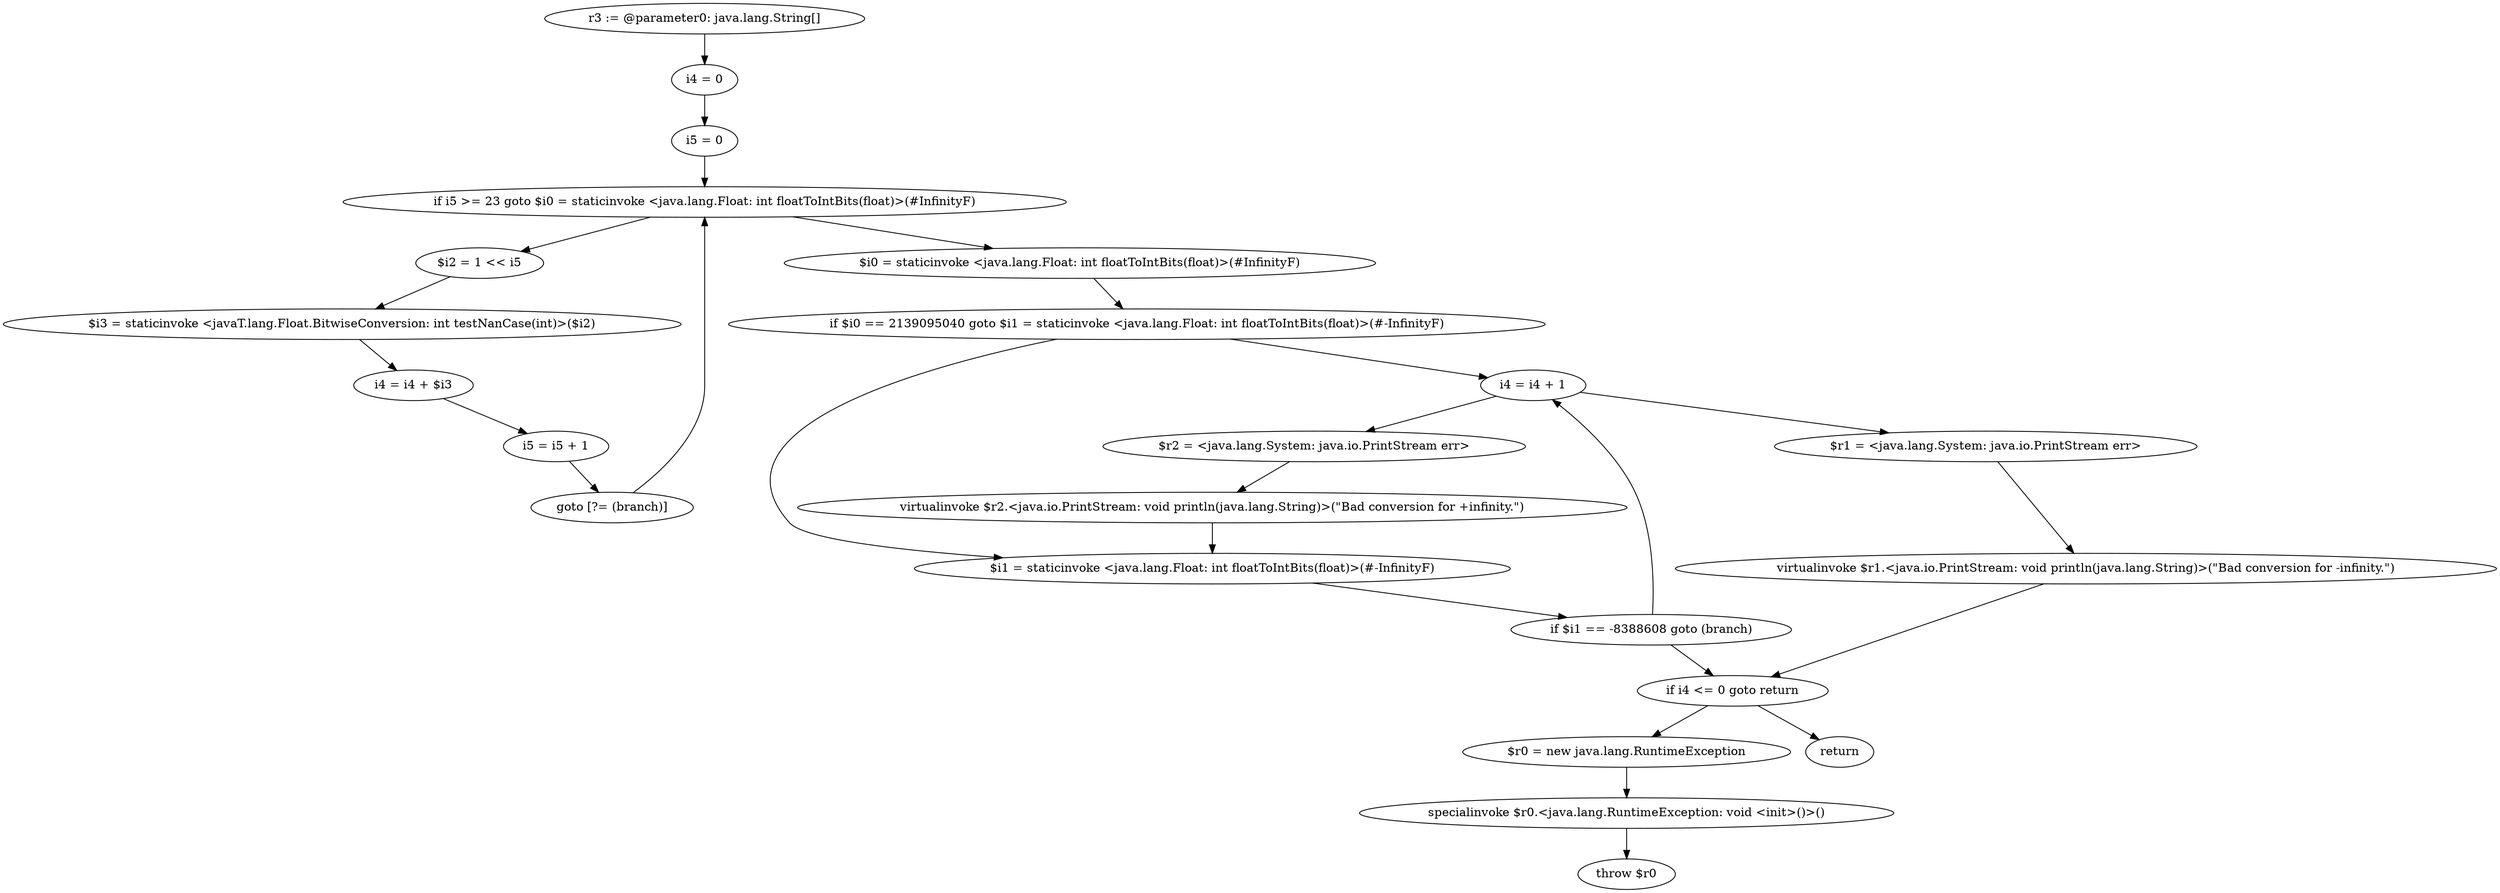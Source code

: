 digraph "unitGraph" {
    "r3 := @parameter0: java.lang.String[]"
    "i4 = 0"
    "i5 = 0"
    "if i5 >= 23 goto $i0 = staticinvoke <java.lang.Float: int floatToIntBits(float)>(#InfinityF)"
    "$i2 = 1 << i5"
    "$i3 = staticinvoke <javaT.lang.Float.BitwiseConversion: int testNanCase(int)>($i2)"
    "i4 = i4 + $i3"
    "i5 = i5 + 1"
    "goto [?= (branch)]"
    "$i0 = staticinvoke <java.lang.Float: int floatToIntBits(float)>(#InfinityF)"
    "if $i0 == 2139095040 goto $i1 = staticinvoke <java.lang.Float: int floatToIntBits(float)>(#-InfinityF)"
    "i4 = i4 + 1"
    "$r2 = <java.lang.System: java.io.PrintStream err>"
    "virtualinvoke $r2.<java.io.PrintStream: void println(java.lang.String)>(\"Bad conversion for +infinity.\")"
    "$i1 = staticinvoke <java.lang.Float: int floatToIntBits(float)>(#-InfinityF)"
    "if $i1 == -8388608 goto (branch)"
    "$r1 = <java.lang.System: java.io.PrintStream err>"
    "virtualinvoke $r1.<java.io.PrintStream: void println(java.lang.String)>(\"Bad conversion for -infinity.\")"
    "if i4 <= 0 goto return"
    "$r0 = new java.lang.RuntimeException"
    "specialinvoke $r0.<java.lang.RuntimeException: void <init>()>()"
    "throw $r0"
    "return"
    "r3 := @parameter0: java.lang.String[]"->"i4 = 0";
    "i4 = 0"->"i5 = 0";
    "i5 = 0"->"if i5 >= 23 goto $i0 = staticinvoke <java.lang.Float: int floatToIntBits(float)>(#InfinityF)";
    "if i5 >= 23 goto $i0 = staticinvoke <java.lang.Float: int floatToIntBits(float)>(#InfinityF)"->"$i2 = 1 << i5";
    "if i5 >= 23 goto $i0 = staticinvoke <java.lang.Float: int floatToIntBits(float)>(#InfinityF)"->"$i0 = staticinvoke <java.lang.Float: int floatToIntBits(float)>(#InfinityF)";
    "$i2 = 1 << i5"->"$i3 = staticinvoke <javaT.lang.Float.BitwiseConversion: int testNanCase(int)>($i2)";
    "$i3 = staticinvoke <javaT.lang.Float.BitwiseConversion: int testNanCase(int)>($i2)"->"i4 = i4 + $i3";
    "i4 = i4 + $i3"->"i5 = i5 + 1";
    "i5 = i5 + 1"->"goto [?= (branch)]";
    "goto [?= (branch)]"->"if i5 >= 23 goto $i0 = staticinvoke <java.lang.Float: int floatToIntBits(float)>(#InfinityF)";
    "$i0 = staticinvoke <java.lang.Float: int floatToIntBits(float)>(#InfinityF)"->"if $i0 == 2139095040 goto $i1 = staticinvoke <java.lang.Float: int floatToIntBits(float)>(#-InfinityF)";
    "if $i0 == 2139095040 goto $i1 = staticinvoke <java.lang.Float: int floatToIntBits(float)>(#-InfinityF)"->"i4 = i4 + 1";
    "if $i0 == 2139095040 goto $i1 = staticinvoke <java.lang.Float: int floatToIntBits(float)>(#-InfinityF)"->"$i1 = staticinvoke <java.lang.Float: int floatToIntBits(float)>(#-InfinityF)";
    "i4 = i4 + 1"->"$r2 = <java.lang.System: java.io.PrintStream err>";
    "$r2 = <java.lang.System: java.io.PrintStream err>"->"virtualinvoke $r2.<java.io.PrintStream: void println(java.lang.String)>(\"Bad conversion for +infinity.\")";
    "virtualinvoke $r2.<java.io.PrintStream: void println(java.lang.String)>(\"Bad conversion for +infinity.\")"->"$i1 = staticinvoke <java.lang.Float: int floatToIntBits(float)>(#-InfinityF)";
    "$i1 = staticinvoke <java.lang.Float: int floatToIntBits(float)>(#-InfinityF)"->"if $i1 == -8388608 goto (branch)";
    "if $i1 == -8388608 goto (branch)"->"i4 = i4 + 1";
    "if $i1 == -8388608 goto (branch)"->"if i4 <= 0 goto return";
    "i4 = i4 + 1"->"$r1 = <java.lang.System: java.io.PrintStream err>";
    "$r1 = <java.lang.System: java.io.PrintStream err>"->"virtualinvoke $r1.<java.io.PrintStream: void println(java.lang.String)>(\"Bad conversion for -infinity.\")";
    "virtualinvoke $r1.<java.io.PrintStream: void println(java.lang.String)>(\"Bad conversion for -infinity.\")"->"if i4 <= 0 goto return";
    "if i4 <= 0 goto return"->"$r0 = new java.lang.RuntimeException";
    "if i4 <= 0 goto return"->"return";
    "$r0 = new java.lang.RuntimeException"->"specialinvoke $r0.<java.lang.RuntimeException: void <init>()>()";
    "specialinvoke $r0.<java.lang.RuntimeException: void <init>()>()"->"throw $r0";
}
